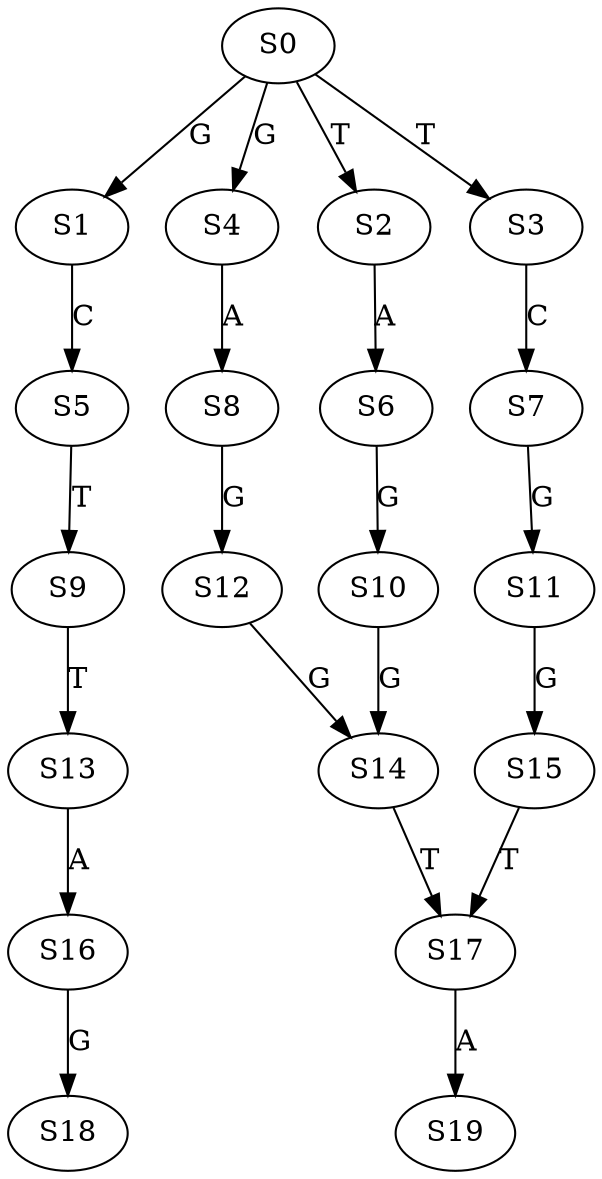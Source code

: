 strict digraph  {
	S0 -> S1 [ label = G ];
	S0 -> S2 [ label = T ];
	S0 -> S3 [ label = T ];
	S0 -> S4 [ label = G ];
	S1 -> S5 [ label = C ];
	S2 -> S6 [ label = A ];
	S3 -> S7 [ label = C ];
	S4 -> S8 [ label = A ];
	S5 -> S9 [ label = T ];
	S6 -> S10 [ label = G ];
	S7 -> S11 [ label = G ];
	S8 -> S12 [ label = G ];
	S9 -> S13 [ label = T ];
	S10 -> S14 [ label = G ];
	S11 -> S15 [ label = G ];
	S12 -> S14 [ label = G ];
	S13 -> S16 [ label = A ];
	S14 -> S17 [ label = T ];
	S15 -> S17 [ label = T ];
	S16 -> S18 [ label = G ];
	S17 -> S19 [ label = A ];
}
